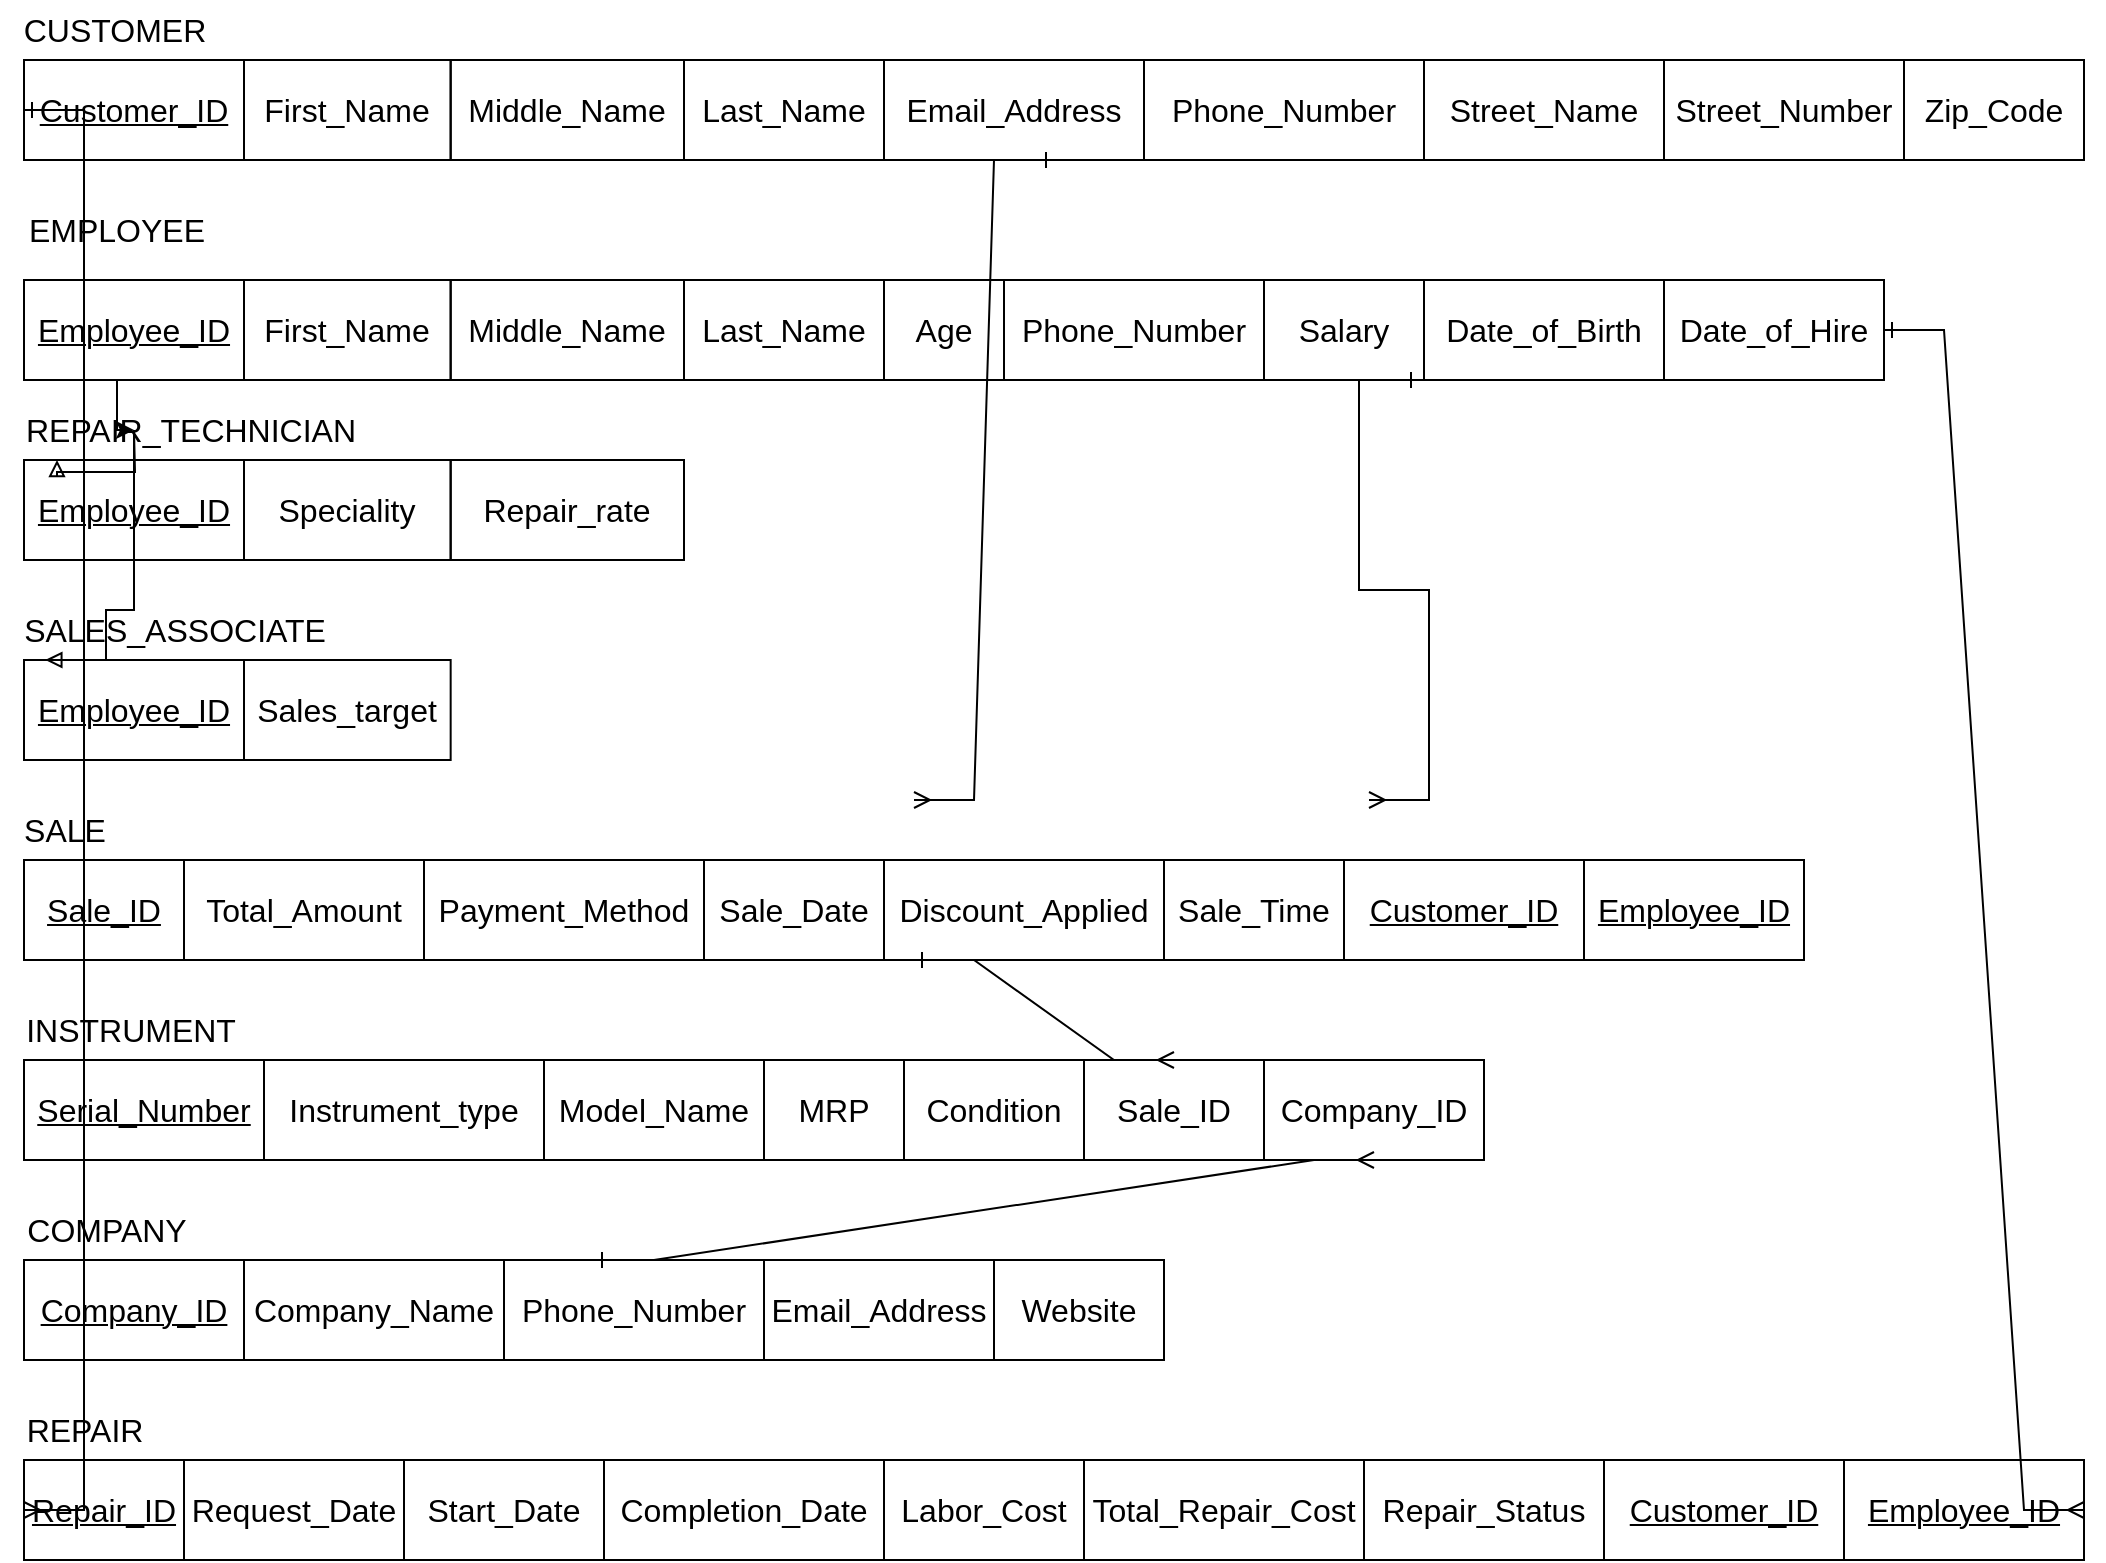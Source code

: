 <mxfile version="28.1.0">
  <diagram name="Page-1" id="nyhaTgFbLSo5L8F2odN6">
    <mxGraphModel dx="1042" dy="596" grid="1" gridSize="10" guides="1" tooltips="1" connect="0" arrows="1" fold="1" page="1" pageScale="1" pageWidth="1169" pageHeight="827" background="light-dark(#FFFFFF,#FFFFFF)" math="0" shadow="0">
      <root>
        <mxCell id="0" />
        <mxCell id="1" parent="0" />
        <mxCell id="7J4mst942xka8f7Hf3pl-36" value="&lt;font&gt;&lt;span style=&quot;font-size: 16px;&quot;&gt;CUSTOMER&lt;/span&gt;&lt;/font&gt;" style="text;html=1;align=center;verticalAlign=middle;resizable=0;points=[];autosize=1;strokeColor=none;fillColor=none;fontColor=light-dark(#000000,#000000);" parent="1" vertex="1">
          <mxGeometry x="30" y="20" width="110" height="30" as="geometry" />
        </mxCell>
        <mxCell id="7J4mst942xka8f7Hf3pl-37" value="" style="group" parent="1" vertex="1" connectable="1">
          <mxGeometry x="40" y="50" width="1030" height="50" as="geometry" />
        </mxCell>
        <mxCell id="7J4mst942xka8f7Hf3pl-9" value="&lt;u&gt;&lt;font style=&quot;font-size: 16px;&quot;&gt;Customer_ID&lt;/font&gt;&lt;/u&gt;" style="whiteSpace=wrap;html=1;align=center;fillColor=none;fontColor=light-dark(#000000,#000000);labelBorderColor=none;strokeColor=light-dark(#000000,#000000);" parent="7J4mst942xka8f7Hf3pl-37" vertex="1">
          <mxGeometry width="110" height="50" as="geometry" />
        </mxCell>
        <mxCell id="7J4mst942xka8f7Hf3pl-25" value="&lt;span style=&quot;font-size: 16px;&quot;&gt;First_Name&lt;/span&gt;" style="whiteSpace=wrap;html=1;align=center;fillColor=none;fontColor=light-dark(#000000,#000000);labelBorderColor=none;strokeColor=light-dark(#000000,#000000);" parent="7J4mst942xka8f7Hf3pl-37" vertex="1">
          <mxGeometry x="110" width="103.33" height="50" as="geometry" />
        </mxCell>
        <mxCell id="7J4mst942xka8f7Hf3pl-26" value="&lt;span style=&quot;font-size: 16px;&quot;&gt;Middle_Name&lt;/span&gt;" style="whiteSpace=wrap;html=1;align=center;fillColor=none;fontColor=light-dark(#000000,#000000);labelBorderColor=none;strokeColor=light-dark(#000000,#000000);" parent="7J4mst942xka8f7Hf3pl-37" vertex="1">
          <mxGeometry x="213.33" width="116.67" height="50" as="geometry" />
        </mxCell>
        <mxCell id="7J4mst942xka8f7Hf3pl-27" value="&lt;span style=&quot;font-size: 16px;&quot;&gt;Last_Name&lt;/span&gt;" style="whiteSpace=wrap;html=1;align=center;fillColor=none;fontColor=light-dark(#000000,#000000);labelBorderColor=none;strokeColor=light-dark(#000000,#000000);" parent="7J4mst942xka8f7Hf3pl-37" vertex="1">
          <mxGeometry x="330" width="100" height="50" as="geometry" />
        </mxCell>
        <mxCell id="7J4mst942xka8f7Hf3pl-28" value="&lt;span style=&quot;font-size: 16px;&quot;&gt;Email_Address&lt;/span&gt;" style="whiteSpace=wrap;html=1;align=center;fillColor=none;fontColor=light-dark(#000000,#000000);labelBorderColor=none;strokeColor=light-dark(#000000,#000000);" parent="7J4mst942xka8f7Hf3pl-37" vertex="1">
          <mxGeometry x="430" width="130" height="50" as="geometry" />
        </mxCell>
        <mxCell id="7J4mst942xka8f7Hf3pl-29" value="&lt;span style=&quot;font-size: 16px;&quot;&gt;Street_Name&lt;/span&gt;" style="whiteSpace=wrap;html=1;align=center;fillColor=none;fontColor=light-dark(#000000,#000000);labelBorderColor=none;strokeColor=light-dark(#000000,#000000);" parent="7J4mst942xka8f7Hf3pl-37" vertex="1">
          <mxGeometry x="700" width="120" height="50" as="geometry" />
        </mxCell>
        <mxCell id="7J4mst942xka8f7Hf3pl-30" value="&lt;span style=&quot;font-size: 16px;&quot;&gt;Street_Number&lt;/span&gt;" style="whiteSpace=wrap;html=1;align=center;fillColor=none;fontColor=light-dark(#000000,#000000);labelBorderColor=none;strokeColor=light-dark(#000000,#000000);" parent="7J4mst942xka8f7Hf3pl-37" vertex="1">
          <mxGeometry x="820" width="120" height="50" as="geometry" />
        </mxCell>
        <mxCell id="7J4mst942xka8f7Hf3pl-31" value="&lt;span style=&quot;font-size: 16px;&quot;&gt;Zip_Code&lt;/span&gt;" style="whiteSpace=wrap;html=1;align=center;fillColor=none;fontColor=light-dark(#000000,#000000);labelBorderColor=none;strokeColor=light-dark(#000000,#000000);" parent="7J4mst942xka8f7Hf3pl-37" vertex="1">
          <mxGeometry x="940" width="90" height="50" as="geometry" />
        </mxCell>
        <mxCell id="7J4mst942xka8f7Hf3pl-32" value="&lt;span style=&quot;font-size: 16px;&quot;&gt;Phone_Number&lt;/span&gt;" style="whiteSpace=wrap;html=1;align=center;fillColor=none;fontColor=light-dark(#000000,#000000);labelBorderColor=none;strokeColor=light-dark(#000000,#000000);" parent="7J4mst942xka8f7Hf3pl-37" vertex="1">
          <mxGeometry x="560" width="140" height="50" as="geometry" />
        </mxCell>
        <mxCell id="7J4mst942xka8f7Hf3pl-51" value="" style="group" parent="1" vertex="1" connectable="1">
          <mxGeometry x="40" y="250" width="330" height="50" as="geometry" />
        </mxCell>
        <mxCell id="7J4mst942xka8f7Hf3pl-52" value="&lt;u&gt;&lt;font style=&quot;font-size: 16px;&quot;&gt;Employee_ID&lt;/font&gt;&lt;/u&gt;" style="whiteSpace=wrap;html=1;align=center;fillColor=none;fontColor=light-dark(#000000,#000000);labelBorderColor=none;strokeColor=light-dark(#000000,#000000);" parent="7J4mst942xka8f7Hf3pl-51" vertex="1">
          <mxGeometry width="110" height="50" as="geometry" />
        </mxCell>
        <mxCell id="7J4mst942xka8f7Hf3pl-53" value="&lt;span style=&quot;font-size: 16px;&quot;&gt;Speciality&lt;/span&gt;" style="whiteSpace=wrap;html=1;align=center;fillColor=none;fontColor=light-dark(#000000,#000000);labelBorderColor=none;strokeColor=light-dark(#000000,#000000);" parent="7J4mst942xka8f7Hf3pl-51" vertex="1">
          <mxGeometry x="110" width="103.33" height="50" as="geometry" />
        </mxCell>
        <mxCell id="7J4mst942xka8f7Hf3pl-54" value="&lt;span style=&quot;font-size: 16px;&quot;&gt;Repair_rate&lt;/span&gt;" style="whiteSpace=wrap;html=1;align=center;fillColor=none;fontColor=light-dark(#000000,#000000);labelBorderColor=none;strokeColor=light-dark(#000000,#000000);" parent="7J4mst942xka8f7Hf3pl-51" vertex="1">
          <mxGeometry x="213.33" width="116.67" height="50" as="geometry" />
        </mxCell>
        <mxCell id="7J4mst942xka8f7Hf3pl-62" value="" style="group" parent="1" vertex="1" connectable="1">
          <mxGeometry x="40" y="350" width="213.33" height="50" as="geometry" />
        </mxCell>
        <mxCell id="7J4mst942xka8f7Hf3pl-63" value="&lt;u&gt;&lt;font style=&quot;font-size: 16px;&quot;&gt;Employee_ID&lt;/font&gt;&lt;/u&gt;" style="whiteSpace=wrap;html=1;align=center;fillColor=none;fontColor=light-dark(#000000,#000000);labelBorderColor=none;strokeColor=light-dark(#000000,#000000);" parent="7J4mst942xka8f7Hf3pl-62" vertex="1">
          <mxGeometry width="110" height="50" as="geometry" />
        </mxCell>
        <mxCell id="7J4mst942xka8f7Hf3pl-64" value="&lt;span style=&quot;font-size: 16px;&quot;&gt;Sales_target&lt;/span&gt;" style="whiteSpace=wrap;html=1;align=center;fillColor=none;fontColor=light-dark(#000000,#000000);labelBorderColor=none;strokeColor=light-dark(#000000,#000000);" parent="7J4mst942xka8f7Hf3pl-62" vertex="1">
          <mxGeometry x="110" width="103.33" height="50" as="geometry" />
        </mxCell>
        <mxCell id="7J4mst942xka8f7Hf3pl-74" value="&lt;span style=&quot;font-size: 16px;&quot;&gt;EMPLOYEE&lt;/span&gt;" style="text;html=1;align=center;verticalAlign=middle;resizable=0;points=[];autosize=1;strokeColor=none;fillColor=none;fontColor=light-dark(#000000,#000000);" parent="1" vertex="1">
          <mxGeometry x="31" y="120" width="110" height="30" as="geometry" />
        </mxCell>
        <mxCell id="7J4mst942xka8f7Hf3pl-76" value="&lt;span style=&quot;font-size: 16px;&quot;&gt;REPAIR_TECHNICIAN&lt;/span&gt;" style="text;html=1;align=center;verticalAlign=middle;resizable=0;points=[];autosize=1;strokeColor=none;fillColor=none;fontColor=light-dark(#000000,#000000);" parent="1" vertex="1">
          <mxGeometry x="28.34" y="220" width="190" height="30" as="geometry" />
        </mxCell>
        <mxCell id="7J4mst942xka8f7Hf3pl-77" value="&lt;span style=&quot;font-size: 16px;&quot;&gt;SALES_ASSOCIATE&lt;/span&gt;" style="text;html=1;align=center;verticalAlign=middle;resizable=0;points=[];autosize=1;strokeColor=none;fillColor=none;fontColor=light-dark(#000000,#000000);" parent="1" vertex="1">
          <mxGeometry x="30" y="320" width="170" height="30" as="geometry" />
        </mxCell>
        <mxCell id="7J4mst942xka8f7Hf3pl-93" value="&lt;u&gt;&lt;font style=&quot;font-size: 16px;&quot;&gt;Serial_Number&lt;/font&gt;&lt;/u&gt;" style="whiteSpace=wrap;html=1;align=center;fillColor=none;fontColor=light-dark(#000000,#000000);labelBorderColor=none;strokeColor=light-dark(#000000,#000000);" parent="1" vertex="1">
          <mxGeometry x="40" y="550" width="120" height="50" as="geometry" />
        </mxCell>
        <mxCell id="7J4mst942xka8f7Hf3pl-94" value="&lt;span style=&quot;font-size: 16px;&quot;&gt;Model_Name&lt;/span&gt;" style="whiteSpace=wrap;html=1;align=center;fillColor=none;fontColor=light-dark(#000000,#000000);labelBorderColor=none;strokeColor=light-dark(#000000,#000000);" parent="1" vertex="1">
          <mxGeometry x="300" y="550" width="110" height="50" as="geometry" />
        </mxCell>
        <mxCell id="7J4mst942xka8f7Hf3pl-95" value="&lt;span style=&quot;font-size: 16px;&quot;&gt;Instrument_type&lt;/span&gt;" style="whiteSpace=wrap;html=1;align=center;fillColor=none;fontColor=light-dark(#000000,#000000);labelBorderColor=none;strokeColor=light-dark(#000000,#000000);" parent="1" vertex="1">
          <mxGeometry x="160" y="550" width="140" height="50" as="geometry" />
        </mxCell>
        <mxCell id="7J4mst942xka8f7Hf3pl-96" value="&lt;span style=&quot;font-size: 16px;&quot;&gt;MRP&lt;/span&gt;" style="whiteSpace=wrap;html=1;align=center;fillColor=none;fontColor=light-dark(#000000,#000000);labelBorderColor=none;strokeColor=light-dark(#000000,#000000);" parent="1" vertex="1">
          <mxGeometry x="410" y="550" width="70" height="50" as="geometry" />
        </mxCell>
        <mxCell id="7J4mst942xka8f7Hf3pl-97" value="&lt;span style=&quot;font-size: 16px;&quot;&gt;Condition&lt;/span&gt;" style="whiteSpace=wrap;html=1;align=center;fillColor=none;fontColor=light-dark(#000000,#000000);labelBorderColor=none;strokeColor=light-dark(#000000,#000000);" parent="1" vertex="1">
          <mxGeometry x="480" y="550" width="90" height="50" as="geometry" />
        </mxCell>
        <mxCell id="7J4mst942xka8f7Hf3pl-104" value="&lt;span style=&quot;font-size: 16px;&quot;&gt;INSTRUMENT&lt;/span&gt;" style="text;html=1;align=center;verticalAlign=middle;resizable=0;points=[];autosize=1;strokeColor=none;fillColor=none;fontColor=light-dark(#000000,#000000);" parent="1" vertex="1">
          <mxGeometry x="28.34" y="520" width="130" height="30" as="geometry" />
        </mxCell>
        <mxCell id="7J4mst942xka8f7Hf3pl-105" value="" style="group" parent="1" vertex="1" connectable="1">
          <mxGeometry x="30" y="420" width="910" height="80" as="geometry" />
        </mxCell>
        <mxCell id="7J4mst942xka8f7Hf3pl-90" value="&lt;span style=&quot;font-size: 16px;&quot;&gt;SALE&lt;/span&gt;" style="text;html=1;align=center;verticalAlign=middle;resizable=0;points=[];autosize=1;strokeColor=none;fillColor=none;fontColor=light-dark(#000000,#000000);" parent="7J4mst942xka8f7Hf3pl-105" vertex="1">
          <mxGeometry width="60" height="30" as="geometry" />
        </mxCell>
        <mxCell id="7J4mst942xka8f7Hf3pl-91" value="" style="group" parent="7J4mst942xka8f7Hf3pl-105" vertex="1" connectable="0">
          <mxGeometry x="10" y="30" width="890" height="50" as="geometry" />
        </mxCell>
        <mxCell id="7J4mst942xka8f7Hf3pl-79" value="&lt;u&gt;&lt;font style=&quot;font-size: 16px;&quot;&gt;Sale_ID&lt;/font&gt;&lt;/u&gt;" style="whiteSpace=wrap;html=1;align=center;fillColor=none;fontColor=light-dark(#000000,#000000);labelBorderColor=none;strokeColor=light-dark(#000000,#000000);" parent="7J4mst942xka8f7Hf3pl-91" vertex="1">
          <mxGeometry width="80" height="50" as="geometry" />
        </mxCell>
        <mxCell id="7J4mst942xka8f7Hf3pl-80" value="&lt;span style=&quot;font-size: 16px;&quot;&gt;Total_Amount&lt;/span&gt;" style="whiteSpace=wrap;html=1;align=center;fillColor=none;fontColor=light-dark(#000000,#000000);labelBorderColor=none;strokeColor=light-dark(#000000,#000000);" parent="7J4mst942xka8f7Hf3pl-91" vertex="1">
          <mxGeometry x="80" width="120" height="50" as="geometry" />
        </mxCell>
        <mxCell id="7J4mst942xka8f7Hf3pl-81" value="&lt;span style=&quot;font-size: 16px;&quot;&gt;Payment_Method&lt;/span&gt;" style="whiteSpace=wrap;html=1;align=center;fillColor=none;fontColor=light-dark(#000000,#000000);labelBorderColor=none;strokeColor=light-dark(#000000,#000000);" parent="7J4mst942xka8f7Hf3pl-91" vertex="1">
          <mxGeometry x="200" width="140" height="50" as="geometry" />
        </mxCell>
        <mxCell id="7J4mst942xka8f7Hf3pl-82" value="&lt;span style=&quot;font-size: 16px;&quot;&gt;Discount_Applied&lt;/span&gt;" style="whiteSpace=wrap;html=1;align=center;fillColor=none;fontColor=light-dark(#000000,#000000);labelBorderColor=none;strokeColor=light-dark(#000000,#000000);" parent="7J4mst942xka8f7Hf3pl-91" vertex="1">
          <mxGeometry x="430" width="140" height="50" as="geometry" />
        </mxCell>
        <mxCell id="7J4mst942xka8f7Hf3pl-83" value="&lt;span style=&quot;font-size: 16px;&quot;&gt;Sale_Date&lt;/span&gt;" style="whiteSpace=wrap;html=1;align=center;fillColor=none;fontColor=light-dark(#000000,#000000);labelBorderColor=none;strokeColor=light-dark(#000000,#000000);" parent="7J4mst942xka8f7Hf3pl-91" vertex="1">
          <mxGeometry x="340" width="90" height="50" as="geometry" />
        </mxCell>
        <mxCell id="7J4mst942xka8f7Hf3pl-87" value="&lt;span style=&quot;font-size: 16px;&quot;&gt;Sale_Time&lt;/span&gt;" style="whiteSpace=wrap;html=1;align=center;fillColor=none;fontColor=light-dark(#000000,#000000);labelBorderColor=none;strokeColor=light-dark(#000000,#000000);" parent="7J4mst942xka8f7Hf3pl-91" vertex="1">
          <mxGeometry x="570" width="90" height="50" as="geometry" />
        </mxCell>
        <mxCell id="pR0gCyMrxdm7tPhhBdWK-3" value="&lt;u&gt;&lt;font style=&quot;font-size: 16px;&quot;&gt;Customer_ID&lt;/font&gt;&lt;/u&gt;" style="whiteSpace=wrap;html=1;align=center;fillColor=none;fontColor=light-dark(#000000,#000000);labelBorderColor=none;strokeColor=light-dark(#000000,#000000);" parent="7J4mst942xka8f7Hf3pl-91" vertex="1">
          <mxGeometry x="660" width="120" height="50" as="geometry" />
        </mxCell>
        <mxCell id="pR0gCyMrxdm7tPhhBdWK-7" value="&lt;u&gt;&lt;font style=&quot;font-size: 16px;&quot;&gt;Employee_ID&lt;/font&gt;&lt;/u&gt;" style="whiteSpace=wrap;html=1;align=center;fillColor=none;fontColor=light-dark(#000000,#000000);labelBorderColor=none;strokeColor=light-dark(#000000,#000000);" parent="7J4mst942xka8f7Hf3pl-91" vertex="1">
          <mxGeometry x="780" width="110" height="50" as="geometry" />
        </mxCell>
        <mxCell id="7J4mst942xka8f7Hf3pl-107" value="&lt;span style=&quot;font-size: 16px;&quot;&gt;COMPANY&lt;/span&gt;" style="text;html=1;align=center;verticalAlign=middle;resizable=0;points=[];autosize=1;strokeColor=none;fillColor=none;fontColor=light-dark(#000000,#000000);container=0;" parent="1" vertex="1">
          <mxGeometry x="31" y="620" width="100" height="30" as="geometry" />
        </mxCell>
        <mxCell id="7J4mst942xka8f7Hf3pl-116" value="" style="group" parent="1" vertex="1" connectable="1">
          <mxGeometry x="40" y="650" width="570" height="50" as="geometry" />
        </mxCell>
        <mxCell id="7J4mst942xka8f7Hf3pl-109" value="&lt;u&gt;&lt;font style=&quot;font-size: 16px;&quot;&gt;Company_ID&lt;/font&gt;&lt;/u&gt;" style="whiteSpace=wrap;html=1;align=center;fillColor=none;fontColor=light-dark(#000000,#000000);labelBorderColor=none;strokeColor=light-dark(#000000,#000000);container=0;" parent="7J4mst942xka8f7Hf3pl-116" vertex="1">
          <mxGeometry width="110" height="50" as="geometry" />
        </mxCell>
        <mxCell id="7J4mst942xka8f7Hf3pl-110" value="&lt;span style=&quot;font-size: 16px;&quot;&gt;Company_Name&lt;/span&gt;" style="whiteSpace=wrap;html=1;align=center;fillColor=none;fontColor=light-dark(#000000,#000000);labelBorderColor=none;strokeColor=light-dark(#000000,#000000);container=0;" parent="7J4mst942xka8f7Hf3pl-116" vertex="1">
          <mxGeometry x="110" width="130" height="50" as="geometry" />
        </mxCell>
        <mxCell id="7J4mst942xka8f7Hf3pl-112" value="&lt;span style=&quot;font-size: 16px;&quot;&gt;Website&lt;/span&gt;" style="whiteSpace=wrap;html=1;align=center;fillColor=none;fontColor=light-dark(#000000,#000000);labelBorderColor=none;strokeColor=light-dark(#000000,#000000);container=0;" parent="7J4mst942xka8f7Hf3pl-116" vertex="1">
          <mxGeometry x="485" width="85" height="50" as="geometry" />
        </mxCell>
        <mxCell id="7J4mst942xka8f7Hf3pl-113" value="&lt;span style=&quot;font-size: 16px;&quot;&gt;Email_Address&lt;/span&gt;" style="whiteSpace=wrap;html=1;align=center;fillColor=none;fontColor=light-dark(#000000,#000000);labelBorderColor=none;strokeColor=light-dark(#000000,#000000);container=0;" parent="7J4mst942xka8f7Hf3pl-116" vertex="1">
          <mxGeometry x="370" width="115" height="50" as="geometry" />
        </mxCell>
        <mxCell id="7J4mst942xka8f7Hf3pl-111" value="&lt;span style=&quot;font-size: 16px;&quot;&gt;Phone_Number&lt;/span&gt;" style="whiteSpace=wrap;html=1;align=center;fillColor=none;fontColor=light-dark(#000000,#000000);labelBorderColor=none;strokeColor=light-dark(#000000,#000000);container=0;" parent="7J4mst942xka8f7Hf3pl-116" vertex="1">
          <mxGeometry x="240" width="130" height="50" as="geometry" />
        </mxCell>
        <mxCell id="7J4mst942xka8f7Hf3pl-118" value="&lt;span style=&quot;font-size: 16px;&quot;&gt;REPAIR&lt;/span&gt;" style="text;html=1;align=center;verticalAlign=middle;resizable=0;points=[];autosize=1;strokeColor=none;fillColor=none;fontColor=light-dark(#000000,#000000);" parent="1" vertex="1">
          <mxGeometry x="30" y="720" width="80" height="30" as="geometry" />
        </mxCell>
        <mxCell id="7J4mst942xka8f7Hf3pl-119" value="" style="group" parent="1" vertex="1" connectable="1">
          <mxGeometry x="40" y="750" width="1030" height="50" as="geometry" />
        </mxCell>
        <mxCell id="7J4mst942xka8f7Hf3pl-120" value="&lt;u&gt;&lt;font style=&quot;font-size: 16px;&quot;&gt;Repair_ID&lt;/font&gt;&lt;/u&gt;" style="whiteSpace=wrap;html=1;align=center;fillColor=none;fontColor=light-dark(#000000,#000000);labelBorderColor=none;strokeColor=light-dark(#000000,#000000);" parent="7J4mst942xka8f7Hf3pl-119" vertex="1">
          <mxGeometry width="80" height="50" as="geometry" />
        </mxCell>
        <mxCell id="7J4mst942xka8f7Hf3pl-122" value="&lt;span style=&quot;font-size: 16px;&quot;&gt;Completion_Date&lt;/span&gt;" style="whiteSpace=wrap;html=1;align=center;fillColor=none;fontColor=light-dark(#000000,#000000);labelBorderColor=none;strokeColor=light-dark(#000000,#000000);" parent="7J4mst942xka8f7Hf3pl-119" vertex="1">
          <mxGeometry x="290" width="140" height="50" as="geometry" />
        </mxCell>
        <mxCell id="7J4mst942xka8f7Hf3pl-124" value="&lt;span style=&quot;font-size: 16px;&quot;&gt;Request_Date&lt;/span&gt;" style="whiteSpace=wrap;html=1;align=center;fillColor=none;fontColor=light-dark(#000000,#000000);labelBorderColor=none;strokeColor=light-dark(#000000,#000000);" parent="7J4mst942xka8f7Hf3pl-119" vertex="1">
          <mxGeometry x="80" width="110" height="50" as="geometry" />
        </mxCell>
        <mxCell id="7J4mst942xka8f7Hf3pl-121" value="&lt;span style=&quot;font-size: 16px;&quot;&gt;Start_Date&lt;/span&gt;" style="whiteSpace=wrap;html=1;align=center;fillColor=none;fontColor=light-dark(#000000,#000000);labelBorderColor=none;strokeColor=light-dark(#000000,#000000);" parent="7J4mst942xka8f7Hf3pl-119" vertex="1">
          <mxGeometry x="190" width="100" height="50" as="geometry" />
        </mxCell>
        <mxCell id="7J4mst942xka8f7Hf3pl-125" value="&lt;span style=&quot;font-size: 16px;&quot;&gt;Labor_Cost&lt;/span&gt;" style="whiteSpace=wrap;html=1;align=center;fillColor=none;fontColor=light-dark(#000000,#000000);labelBorderColor=none;strokeColor=light-dark(#000000,#000000);" parent="7J4mst942xka8f7Hf3pl-119" vertex="1">
          <mxGeometry x="430" width="100" height="50" as="geometry" />
        </mxCell>
        <mxCell id="7J4mst942xka8f7Hf3pl-123" value="&lt;span style=&quot;font-size: 16px;&quot;&gt;Total_Repair_Cost&lt;/span&gt;" style="whiteSpace=wrap;html=1;align=center;fillColor=none;fontColor=light-dark(#000000,#000000);labelBorderColor=none;strokeColor=light-dark(#000000,#000000);" parent="7J4mst942xka8f7Hf3pl-119" vertex="1">
          <mxGeometry x="530" width="140" height="50" as="geometry" />
        </mxCell>
        <mxCell id="7J4mst942xka8f7Hf3pl-126" value="&lt;span style=&quot;font-size: 16px;&quot;&gt;Repair_Status&lt;/span&gt;" style="whiteSpace=wrap;html=1;align=center;fillColor=none;fontColor=light-dark(#000000,#000000);labelBorderColor=none;strokeColor=light-dark(#000000,#000000);" parent="7J4mst942xka8f7Hf3pl-119" vertex="1">
          <mxGeometry x="670" width="120" height="50" as="geometry" />
        </mxCell>
        <mxCell id="7J4mst942xka8f7Hf3pl-127" value="&lt;u&gt;&lt;font style=&quot;font-size: 16px;&quot;&gt;Customer_ID&lt;/font&gt;&lt;/u&gt;" style="whiteSpace=wrap;html=1;align=center;fillColor=none;fontColor=light-dark(#000000,#000000);labelBorderColor=none;strokeColor=light-dark(#000000,#000000);" parent="7J4mst942xka8f7Hf3pl-119" vertex="1">
          <mxGeometry x="790" width="120" height="50" as="geometry" />
        </mxCell>
        <mxCell id="7J4mst942xka8f7Hf3pl-128" value="&lt;u&gt;&lt;font style=&quot;font-size: 16px;&quot;&gt;Employee_ID&lt;/font&gt;&lt;/u&gt;" style="whiteSpace=wrap;html=1;align=center;fillColor=none;fontColor=light-dark(#000000,#000000);labelBorderColor=none;strokeColor=light-dark(#000000,#000000);" parent="7J4mst942xka8f7Hf3pl-119" vertex="1">
          <mxGeometry x="910" width="120" height="50" as="geometry" />
        </mxCell>
        <mxCell id="7J4mst942xka8f7Hf3pl-50" value="" style="group" parent="1" vertex="1" connectable="1">
          <mxGeometry x="40" y="160" width="930" height="50" as="geometry" />
        </mxCell>
        <mxCell id="7J4mst942xka8f7Hf3pl-39" value="&lt;u&gt;&lt;font style=&quot;font-size: 16px;&quot;&gt;Employee_ID&lt;/font&gt;&lt;/u&gt;" style="whiteSpace=wrap;html=1;align=center;fillColor=none;fontColor=light-dark(#000000,#000000);labelBorderColor=none;strokeColor=light-dark(#000000,#000000);" parent="7J4mst942xka8f7Hf3pl-50" vertex="1">
          <mxGeometry width="110" height="50" as="geometry" />
        </mxCell>
        <mxCell id="7J4mst942xka8f7Hf3pl-40" value="&lt;span style=&quot;font-size: 16px;&quot;&gt;First_Name&lt;/span&gt;" style="whiteSpace=wrap;html=1;align=center;fillColor=none;fontColor=light-dark(#000000,#000000);labelBorderColor=none;strokeColor=light-dark(#000000,#000000);" parent="7J4mst942xka8f7Hf3pl-50" vertex="1">
          <mxGeometry x="110" width="103.33" height="50" as="geometry" />
        </mxCell>
        <mxCell id="7J4mst942xka8f7Hf3pl-41" value="&lt;span style=&quot;font-size: 16px;&quot;&gt;Middle_Name&lt;/span&gt;" style="whiteSpace=wrap;html=1;align=center;fillColor=none;fontColor=light-dark(#000000,#000000);labelBorderColor=none;strokeColor=light-dark(#000000,#000000);" parent="7J4mst942xka8f7Hf3pl-50" vertex="1">
          <mxGeometry x="213.33" width="116.67" height="50" as="geometry" />
        </mxCell>
        <mxCell id="7J4mst942xka8f7Hf3pl-42" value="&lt;span style=&quot;font-size: 16px;&quot;&gt;Last_Name&lt;/span&gt;" style="whiteSpace=wrap;html=1;align=center;fillColor=none;fontColor=light-dark(#000000,#000000);labelBorderColor=none;strokeColor=light-dark(#000000,#000000);" parent="7J4mst942xka8f7Hf3pl-50" vertex="1">
          <mxGeometry x="330" width="100" height="50" as="geometry" />
        </mxCell>
        <mxCell id="7J4mst942xka8f7Hf3pl-43" value="&lt;span style=&quot;font-size: 16px;&quot;&gt;Age&lt;/span&gt;" style="whiteSpace=wrap;html=1;align=center;fillColor=none;fontColor=light-dark(#000000,#000000);labelBorderColor=none;strokeColor=light-dark(#000000,#000000);" parent="7J4mst942xka8f7Hf3pl-50" vertex="1">
          <mxGeometry x="430" width="60" height="50" as="geometry" />
        </mxCell>
        <mxCell id="7J4mst942xka8f7Hf3pl-44" value="&lt;span style=&quot;font-size: 16px;&quot;&gt;Salary&lt;/span&gt;" style="whiteSpace=wrap;html=1;align=center;fillColor=none;fontColor=light-dark(#000000,#000000);labelBorderColor=none;strokeColor=light-dark(#000000,#000000);" parent="7J4mst942xka8f7Hf3pl-50" vertex="1">
          <mxGeometry x="620" width="80" height="50" as="geometry" />
        </mxCell>
        <mxCell id="7J4mst942xka8f7Hf3pl-45" value="&lt;span style=&quot;font-size: 16px;&quot;&gt;Date_of_Birth&lt;/span&gt;" style="whiteSpace=wrap;html=1;align=center;fillColor=none;fontColor=light-dark(#000000,#000000);labelBorderColor=none;strokeColor=light-dark(#000000,#000000);" parent="7J4mst942xka8f7Hf3pl-50" vertex="1">
          <mxGeometry x="700" width="120" height="50" as="geometry" />
        </mxCell>
        <mxCell id="7J4mst942xka8f7Hf3pl-46" value="&lt;span style=&quot;font-size: 16px;&quot;&gt;Date_of_Hire&lt;/span&gt;" style="whiteSpace=wrap;html=1;align=center;fillColor=none;fontColor=light-dark(#000000,#000000);labelBorderColor=none;strokeColor=light-dark(#000000,#000000);" parent="7J4mst942xka8f7Hf3pl-50" vertex="1">
          <mxGeometry x="820" width="110" height="50" as="geometry" />
        </mxCell>
        <mxCell id="7J4mst942xka8f7Hf3pl-47" value="&lt;span style=&quot;font-size: 16px;&quot;&gt;Phone_Number&lt;/span&gt;" style="whiteSpace=wrap;html=1;align=center;fillColor=none;fontColor=light-dark(#000000,#000000);labelBorderColor=none;strokeColor=light-dark(#000000,#000000);" parent="7J4mst942xka8f7Hf3pl-50" vertex="1">
          <mxGeometry x="490" width="130" height="50" as="geometry" />
        </mxCell>
        <mxCell id="3k31Q986zuv8Z-MiazUL-1" value="&lt;span style=&quot;font-size: 16px;&quot;&gt;Sale_ID&lt;/span&gt;" style="whiteSpace=wrap;html=1;align=center;fillColor=none;fontColor=light-dark(#000000,#000000);labelBorderColor=none;strokeColor=light-dark(#000000,#000000);" vertex="1" parent="1">
          <mxGeometry x="570" y="550" width="90" height="50" as="geometry" />
        </mxCell>
        <mxCell id="3k31Q986zuv8Z-MiazUL-2" value="&lt;span style=&quot;font-size: 16px;&quot;&gt;Company_ID&lt;/span&gt;" style="whiteSpace=wrap;html=1;align=center;fillColor=none;fontColor=light-dark(#000000,#000000);labelBorderColor=none;strokeColor=light-dark(#000000,#000000);" vertex="1" parent="1">
          <mxGeometry x="660" y="550" width="110" height="50" as="geometry" />
        </mxCell>
        <mxCell id="REL-ISA-SPLIT" style="edgeStyle=orthogonalEdgeStyle;rounded=0;orthogonalLoop=1;jettySize=auto;html=1;exitX=0.05;exitY=1;exitDx=0;exitDy=0;" edge="1" parent="1" source="7J4mst942xka8f7Hf3pl-50">
          <mxGeometry relative="1" as="geometry">
            <mxPoint x="95" y="235" as="targetPoint" />
            <Array as="points">
              <mxPoint x="87" y="235" />
            </Array>
          </mxGeometry>
        </mxCell>
        <mxCell id="REL-ISA-TECH" style="edgeStyle=orthogonalEdgeStyle;rounded=0;orthogonalLoop=1;jettySize=auto;html=1;endArrow=block;endFill=0;entryX=0.05;entryY=0;entryDx=0;entryDy=0;" edge="1" parent="1" target="7J4mst942xka8f7Hf3pl-51">
          <mxGeometry relative="1" as="geometry">
            <mxPoint x="95" y="235" as="sourcePoint" />
          </mxGeometry>
        </mxCell>
        <mxCell id="REL-ISA-SALES" style="edgeStyle=orthogonalEdgeStyle;rounded=0;orthogonalLoop=1;jettySize=auto;html=1;endArrow=block;endFill=0;entryX=0.05;entryY=0;entryDx=0;entryDy=0;" edge="1" parent="1" target="7J4mst942xka8f7Hf3pl-62">
          <mxGeometry relative="1" as="geometry">
            <mxPoint x="95" y="235" as="sourcePoint" />
            <Array as="points">
              <mxPoint x="95" y="325" />
              <mxPoint x="81" y="325" />
            </Array>
          </mxGeometry>
        </mxCell>
        <mxCell id="REL-CUST-SALE" style="edgeStyle=entityRelationEdgeStyle;endArrow=ERmany;startArrow=ERone;html=1;rounded=0;exitX=0.5;exitY=1;exitDx=0;exitDy=0;entryX=0.5;entryY=0;entryDx=0;entryDy=0;" edge="1" parent="1" source="7J4mst942xka8f7Hf3pl-37" target="7J4mst942xka8f7Hf3pl-105">
          <mxGeometry relative="1" as="geometry" />
        </mxCell>
        <mxCell id="REL-EMP-SALE" style="edgeStyle=entityRelationEdgeStyle;endArrow=ERmany;startArrow=ERone;html=1;rounded=0;exitX=0.75;exitY=1;exitDx=0;exitDy=0;entryX=0.75;entryY=0;entryDx=0;entryDy=0;" edge="1" parent="1" source="7J4mst942xka8f7Hf3pl-50" target="7J4mst942xka8f7Hf3pl-105">
          <mxGeometry relative="1" as="geometry" />
        </mxCell>
        <mxCell id="REL-SALE-INST" style="edgeStyle=entityRelationEdgeStyle;endArrow=ERmany;startArrow=ERone;html=1;rounded=0;exitX=0.5;exitY=1;exitDx=0;exitDy=0;entryX=0.5;entryY=0;entryDx=0;entryDy=0;" edge="1" parent="1" source="7J4mst942xka8f7Hf3pl-105" target="3k31Q986zuv8Z-MiazUL-1">
          <mxGeometry relative="1" as="geometry" />
        </mxCell>
        <mxCell id="REL-COMP-INST" style="edgeStyle=entityRelationEdgeStyle;endArrow=ERmany;startArrow=ERone;html=1;rounded=0;exitX=0.5;exitY=0;exitDx=0;exitDy=0;entryX=0.5;entryY=1;entryDx=0;entryDy=0;" edge="1" parent="1" source="7J4mst942xka8f7Hf3pl-116" target="3k31Q986zuv8Z-MiazUL-2">
          <mxGeometry relative="1" as="geometry" />
        </mxCell>
        <mxCell id="REL-CUST-REPAIR" style="edgeStyle=entityRelationEdgeStyle;endArrow=ERmany;startArrow=ERone;html=1;rounded=0;exitX=0;exitY=0.5;exitDx=0;exitDy=0;entryX=0;entryY=0.5;entryDx=0;entryDy=0;" edge="1" parent="1" source="7J4mst942xka8f7Hf3pl-37" target="7J4mst942xka8f7Hf3pl-119">
          <mxGeometry relative="1" as="geometry">
            <Array as="points">
              <mxPoint x="20" y="75" />
              <mxPoint x="20" y="775" />
            </Array>
          </mxGeometry>
        </mxCell>
        <mxCell id="REL-EMP-REPAIR" style="edgeStyle=entityRelationEdgeStyle;endArrow=ERmany;startArrow=ERone;html=1;rounded=0;exitX=1;exitY=0.5;exitDx=0;exitDy=0;entryX=1;entryY=0.5;entryDx=0;entryDy=0;" edge="1" parent="1" source="7J4mst942xka8f7Hf3pl-50" target="7J4mst942xka8f7Hf3pl-119">
          <mxGeometry relative="1" as="geometry">
            <Array as="points">
              <mxPoint x="1100" y="185" />
              <mxPoint x="1100" y="775" />
            </Array>
          </mxGeometry>
        </mxCell>
      </root>
    </mxGraphModel>
  </diagram>
</mxfile>
